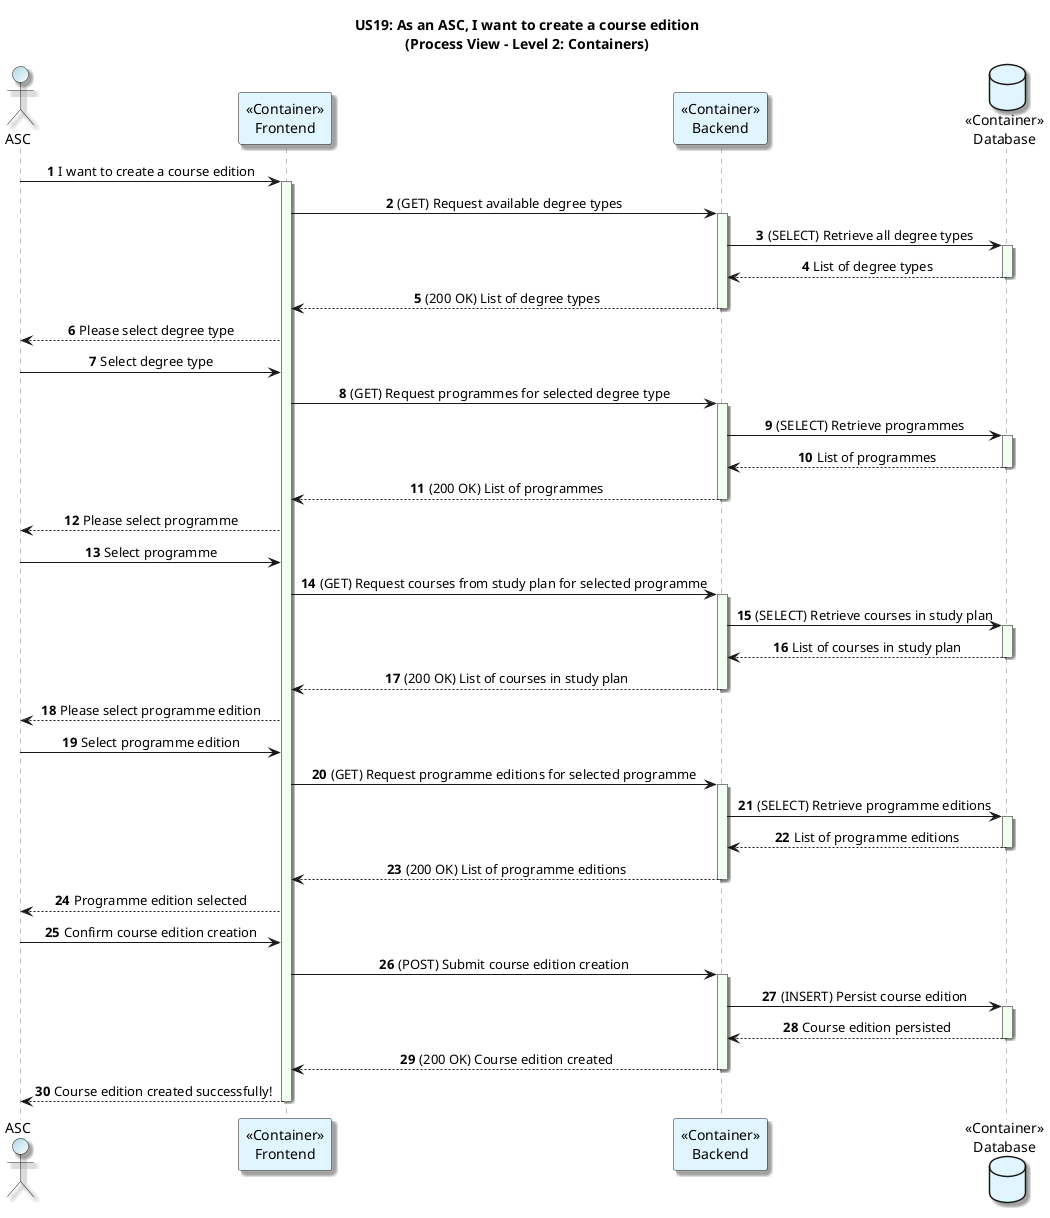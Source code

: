 @startuml
title: US19: As an ASC, I want to create a course edition\n(Process View - Level 2: Containers)
autonumber

skinparam {
  ActivityPadding 2
  ActivityMargin 2
  BoxPadding 2
}
skinparam sequence {
    LifeLineBorderColor Grey
    LifeLineBackgroundColor HoneyDew
}
skinparam defaultTextAlignment center
skinparam shadowing true

actor ASC  #LightBlue/White
participant "<<Container>>\nFrontend" as Frontend #E1F5FE
participant "<<Container>>\nBackend" as Backend #E1F5FE
database "<<Container>>\nDatabase" as Database #E1F5FE

ASC -> Frontend: I want to create a course edition
activate Frontend

Frontend -> Backend: (GET) Request available degree types
activate Backend
Backend -> Database: (SELECT) Retrieve all degree types
activate Database
Database --> Backend: List of degree types
deactivate Database
Backend --> Frontend: (200 OK) List of degree types
deactivate Backend
Frontend --> ASC: Please select degree type

ASC -> Frontend: Select degree type
Frontend -> Backend: (GET) Request programmes for selected degree type
activate Backend
Backend -> Database: (SELECT) Retrieve programmes
activate Database
Database --> Backend: List of programmes
deactivate Database
Backend --> Frontend: (200 OK) List of programmes
deactivate Backend
Frontend --> ASC: Please select programme

ASC -> Frontend: Select programme
Frontend -> Backend: (GET) Request courses from study plan for selected programme
activate Backend
Backend -> Database: (SELECT) Retrieve courses in study plan
activate Database
Database --> Backend: List of courses in study plan
deactivate Database
Backend --> Frontend: (200 OK) List of courses in study plan
deactivate Backend
Frontend --> ASC: Please select programme edition

ASC -> Frontend: Select programme edition
Frontend -> Backend: (GET) Request programme editions for selected programme
activate Backend
Backend -> Database: (SELECT) Retrieve programme editions
activate Database
Database --> Backend: List of programme editions
deactivate Database
Backend --> Frontend: (200 OK) List of programme editions
deactivate Backend
Frontend --> ASC: Programme edition selected


ASC -> Frontend: Confirm course edition creation
Frontend -> Backend: (POST) Submit course edition creation
activate Backend
  'Applies business rules:


Backend -> Database: (INSERT) Persist course edition
activate Database
Database --> Backend: Course edition persisted
deactivate Database

Backend --> Frontend: (200 OK) Course edition created
deactivate Backend
Frontend --> ASC: Course edition created successfully!
deactivate Frontend
@enduml
